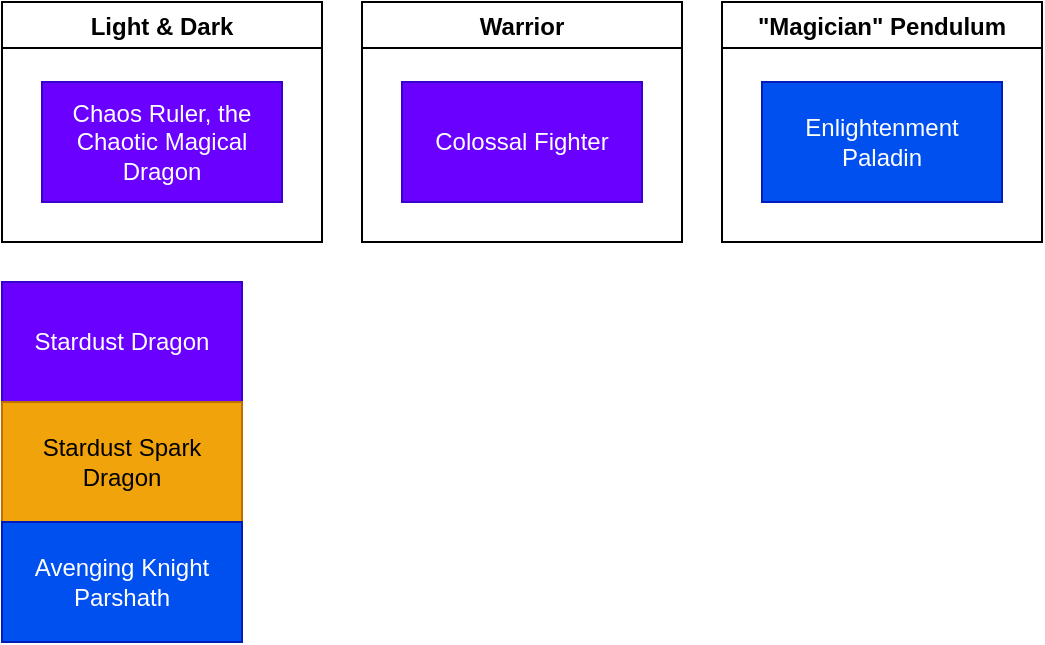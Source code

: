 <mxfile version="20.2.0" type="github" pages="3"><diagram id="2aMLlW2ePKMbcehhqOU3" name="Synchro 8"><mxGraphModel dx="1369" dy="844" grid="1" gridSize="10" guides="1" tooltips="1" connect="1" arrows="1" fold="1" page="1" pageScale="1" pageWidth="850" pageHeight="1100" math="0" shadow="0"><root><mxCell id="0"/><mxCell id="1" parent="0"/><mxCell id="pckeIvQc57LW_Qel7WyQ-1" value="Stardust Dragon" style="whiteSpace=wrap;html=1;fillColor=#6a00ff;fontColor=#ffffff;strokeColor=#3700CC;" parent="1" vertex="1"><mxGeometry x="20" y="160" width="120" height="60" as="geometry"/></mxCell><mxCell id="pckeIvQc57LW_Qel7WyQ-3" value="Warrior" style="swimlane;" parent="1" vertex="1"><mxGeometry x="200" y="20" width="160" height="120" as="geometry"/></mxCell><mxCell id="pckeIvQc57LW_Qel7WyQ-2" value="Colossal Fighter" style="whiteSpace=wrap;html=1;fillColor=#6a00ff;fontColor=#ffffff;strokeColor=#3700CC;" parent="pckeIvQc57LW_Qel7WyQ-3" vertex="1"><mxGeometry x="20" y="40" width="120" height="60" as="geometry"/></mxCell><mxCell id="pckeIvQc57LW_Qel7WyQ-6" value="Light &amp; Dark" style="swimlane;" parent="1" vertex="1"><mxGeometry x="20" y="20" width="160" height="120" as="geometry"/></mxCell><mxCell id="pckeIvQc57LW_Qel7WyQ-5" value="Chaos Ruler, the Chaotic Magical Dragon" style="whiteSpace=wrap;html=1;fillColor=#6a00ff;fontColor=#ffffff;strokeColor=#3700CC;" parent="pckeIvQc57LW_Qel7WyQ-6" vertex="1"><mxGeometry x="20" y="40" width="120" height="60" as="geometry"/></mxCell><mxCell id="pckeIvQc57LW_Qel7WyQ-7" value="Stardust Spark Dragon" style="whiteSpace=wrap;html=1;fillColor=#f0a30a;fontColor=#000000;strokeColor=#BD7000;" parent="1" vertex="1"><mxGeometry x="20" y="220" width="120" height="60" as="geometry"/></mxCell><mxCell id="pckeIvQc57LW_Qel7WyQ-8" value="Avenging Knight Parshath" style="whiteSpace=wrap;html=1;fillColor=#0050ef;fontColor=#ffffff;strokeColor=#001DBC;" parent="1" vertex="1"><mxGeometry x="20" y="280" width="120" height="60" as="geometry"/></mxCell><mxCell id="pckeIvQc57LW_Qel7WyQ-10" value="&quot;Magician&quot; Pendulum" style="swimlane;" parent="1" vertex="1"><mxGeometry x="380" y="20" width="160" height="120" as="geometry"/></mxCell><mxCell id="pckeIvQc57LW_Qel7WyQ-9" value="Enlightenment Paladin" style="whiteSpace=wrap;html=1;fillColor=#0050ef;fontColor=#ffffff;strokeColor=#001DBC;" parent="pckeIvQc57LW_Qel7WyQ-10" vertex="1"><mxGeometry x="20" y="40" width="120" height="60" as="geometry"/></mxCell></root></mxGraphModel></diagram><diagram id="eUP7hz5ABdGM_lNF9eEY" name="XYZ 4"><mxGraphModel dx="1369" dy="844" grid="1" gridSize="10" guides="1" tooltips="1" connect="1" arrows="1" fold="1" page="1" pageScale="1" pageWidth="850" pageHeight="1100" math="0" shadow="0"><root><mxCell id="0"/><mxCell id="1" parent="0"/><mxCell id="SzMmLPHH2IKvx85HZgtX-3" value="Kachi Kochi Dragon" style="whiteSpace=wrap;html=1;fillColor=#f0a30a;fontColor=#000000;strokeColor=#BD7000;" parent="1" vertex="1"><mxGeometry x="40" y="110" width="120" height="60" as="geometry"/></mxCell><mxCell id="SzMmLPHH2IKvx85HZgtX-5" value="Number" style="swimlane;" parent="1" vertex="1"><mxGeometry x="320" y="20" width="160" height="240" as="geometry"/></mxCell><mxCell id="SzMmLPHH2IKvx85HZgtX-1" value="Number 39: Utopia" style="whiteSpace=wrap;html=1;fillColor=#6a00ff;fontColor=#ffffff;strokeColor=#3700CC;" parent="SzMmLPHH2IKvx85HZgtX-5" vertex="1"><mxGeometry x="20" y="40" width="120" height="60" as="geometry"/></mxCell><mxCell id="SzMmLPHH2IKvx85HZgtX-4" value="Number 106: Giant Hand" style="whiteSpace=wrap;html=1;fillColor=#f0a30a;fontColor=#000000;strokeColor=#BD7000;" parent="SzMmLPHH2IKvx85HZgtX-5" vertex="1"><mxGeometry x="20" y="100" width="120" height="60" as="geometry"/></mxCell><mxCell id="SzMmLPHH2IKvx85HZgtX-7" value="Number 103: Ragnazero" style="whiteSpace=wrap;html=1;fillColor=#f0a30a;fontColor=#000000;strokeColor=#BD7000;" parent="SzMmLPHH2IKvx85HZgtX-5" vertex="1"><mxGeometry x="20" y="160" width="120" height="60" as="geometry"/></mxCell><mxCell id="SzMmLPHH2IKvx85HZgtX-9" style="edgeStyle=orthogonalEdgeStyle;rounded=0;orthogonalLoop=1;jettySize=auto;html=1;entryX=0;entryY=0.5;entryDx=0;entryDy=0;" parent="1" source="SzMmLPHH2IKvx85HZgtX-8" target="SzMmLPHH2IKvx85HZgtX-5" edge="1"><mxGeometry relative="1" as="geometry"/></mxCell><mxCell id="SzMmLPHH2IKvx85HZgtX-8" value="Astral Kuriboh" style="whiteSpace=wrap;html=1;fillColor=#e1d5e7;strokeColor=#9673a6;" parent="1" vertex="1"><mxGeometry x="180" y="110" width="120" height="60" as="geometry"/></mxCell></root></mxGraphModel></diagram><diagram id="Ut46HScgp1Se_AjRCASP" name="Link"><mxGraphModel dx="1369" dy="844" grid="1" gridSize="10" guides="1" tooltips="1" connect="1" arrows="1" fold="1" page="1" pageScale="1" pageWidth="850" pageHeight="1100" math="0" shadow="0"><root><mxCell id="0"/><mxCell id="1" parent="0"/><mxCell id="N2yEgNn4llbfly753ONx-1" value="Crackdown" style="whiteSpace=wrap;html=1;fillColor=#e1d5e7;strokeColor=#9673a6;" vertex="1" parent="1"><mxGeometry x="40" y="40" width="120" height="60" as="geometry"/></mxCell><mxCell id="N2yEgNn4llbfly753ONx-2" value="Unchained Abomination" style="whiteSpace=wrap;html=1;fillColor=#6a00ff;fontColor=#ffffff;strokeColor=#3700CC;" vertex="1" parent="1"><mxGeometry x="40" y="120" width="120" height="60" as="geometry"/></mxCell></root></mxGraphModel></diagram></mxfile>